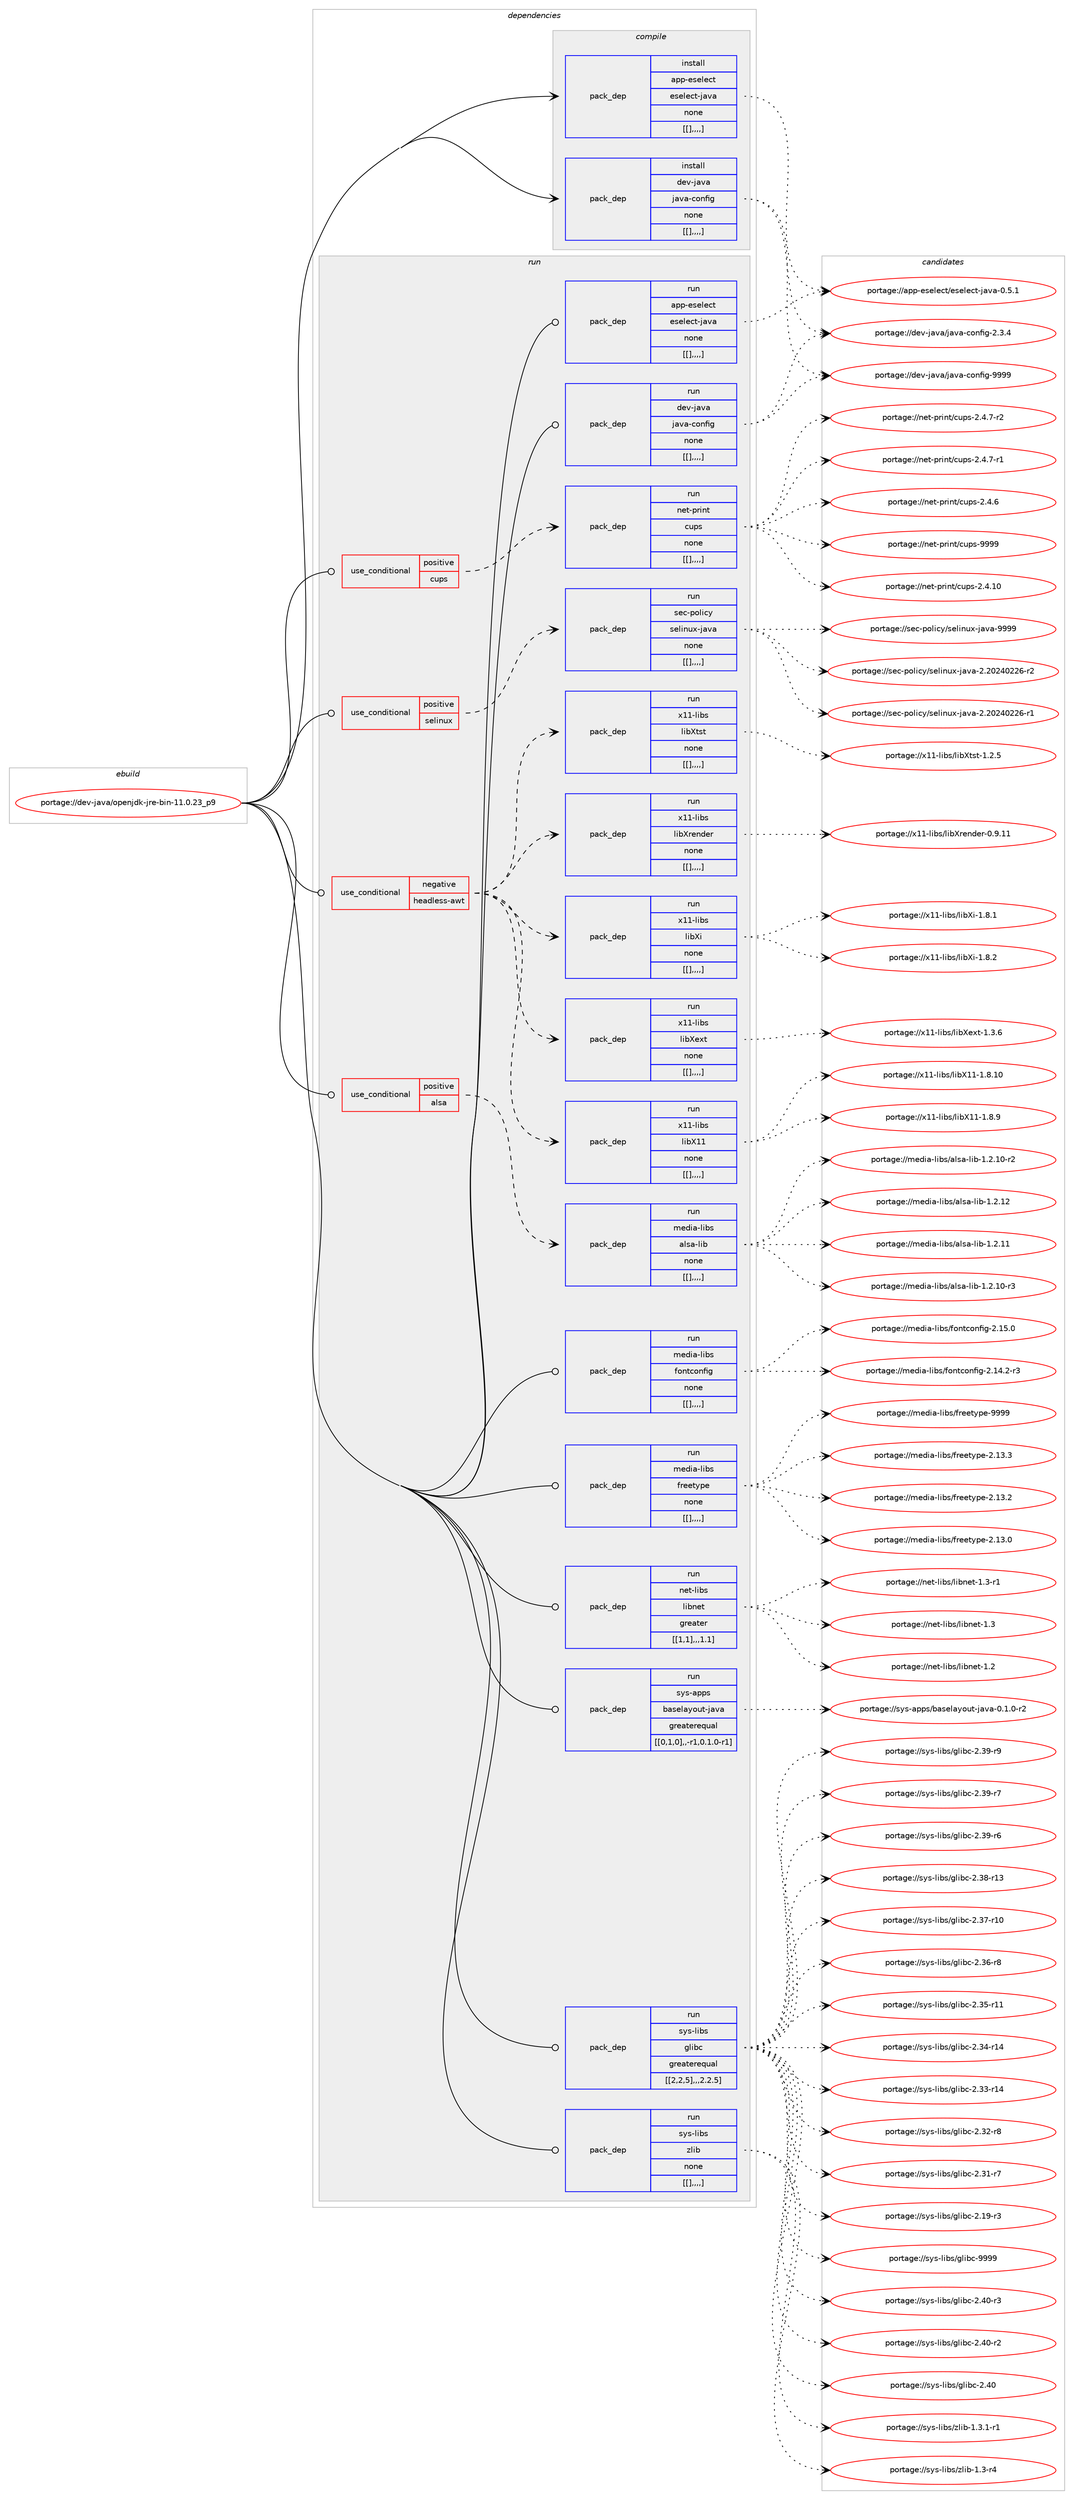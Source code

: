 digraph prolog {

# *************
# Graph options
# *************

newrank=true;
concentrate=true;
compound=true;
graph [rankdir=LR,fontname=Helvetica,fontsize=10,ranksep=1.5];#, ranksep=2.5, nodesep=0.2];
edge  [arrowhead=vee];
node  [fontname=Helvetica,fontsize=10];

# **********
# The ebuild
# **********

subgraph cluster_leftcol {
color=gray;
label=<<i>ebuild</i>>;
id [label="portage://dev-java/openjdk-jre-bin-11.0.23_p9", color=red, width=4, href="../dev-java/openjdk-jre-bin-11.0.23_p9.svg"];
}

# ****************
# The dependencies
# ****************

subgraph cluster_midcol {
color=gray;
label=<<i>dependencies</i>>;
subgraph cluster_compile {
fillcolor="#eeeeee";
style=filled;
label=<<i>compile</i>>;
subgraph pack73317 {
dependency97110 [label=<<TABLE BORDER="0" CELLBORDER="1" CELLSPACING="0" CELLPADDING="4" WIDTH="220"><TR><TD ROWSPAN="6" CELLPADDING="30">pack_dep</TD></TR><TR><TD WIDTH="110">install</TD></TR><TR><TD>app-eselect</TD></TR><TR><TD>eselect-java</TD></TR><TR><TD>none</TD></TR><TR><TD>[[],,,,]</TD></TR></TABLE>>, shape=none, color=blue];
}
id:e -> dependency97110:w [weight=20,style="solid",arrowhead="vee"];
subgraph pack73318 {
dependency97111 [label=<<TABLE BORDER="0" CELLBORDER="1" CELLSPACING="0" CELLPADDING="4" WIDTH="220"><TR><TD ROWSPAN="6" CELLPADDING="30">pack_dep</TD></TR><TR><TD WIDTH="110">install</TD></TR><TR><TD>dev-java</TD></TR><TR><TD>java-config</TD></TR><TR><TD>none</TD></TR><TR><TD>[[],,,,]</TD></TR></TABLE>>, shape=none, color=blue];
}
id:e -> dependency97111:w [weight=20,style="solid",arrowhead="vee"];
}
subgraph cluster_compileandrun {
fillcolor="#eeeeee";
style=filled;
label=<<i>compile and run</i>>;
}
subgraph cluster_run {
fillcolor="#eeeeee";
style=filled;
label=<<i>run</i>>;
subgraph cond22737 {
dependency97112 [label=<<TABLE BORDER="0" CELLBORDER="1" CELLSPACING="0" CELLPADDING="4"><TR><TD ROWSPAN="3" CELLPADDING="10">use_conditional</TD></TR><TR><TD>negative</TD></TR><TR><TD>headless-awt</TD></TR></TABLE>>, shape=none, color=red];
subgraph pack73319 {
dependency97113 [label=<<TABLE BORDER="0" CELLBORDER="1" CELLSPACING="0" CELLPADDING="4" WIDTH="220"><TR><TD ROWSPAN="6" CELLPADDING="30">pack_dep</TD></TR><TR><TD WIDTH="110">run</TD></TR><TR><TD>x11-libs</TD></TR><TR><TD>libX11</TD></TR><TR><TD>none</TD></TR><TR><TD>[[],,,,]</TD></TR></TABLE>>, shape=none, color=blue];
}
dependency97112:e -> dependency97113:w [weight=20,style="dashed",arrowhead="vee"];
subgraph pack73320 {
dependency97114 [label=<<TABLE BORDER="0" CELLBORDER="1" CELLSPACING="0" CELLPADDING="4" WIDTH="220"><TR><TD ROWSPAN="6" CELLPADDING="30">pack_dep</TD></TR><TR><TD WIDTH="110">run</TD></TR><TR><TD>x11-libs</TD></TR><TR><TD>libXext</TD></TR><TR><TD>none</TD></TR><TR><TD>[[],,,,]</TD></TR></TABLE>>, shape=none, color=blue];
}
dependency97112:e -> dependency97114:w [weight=20,style="dashed",arrowhead="vee"];
subgraph pack73321 {
dependency97115 [label=<<TABLE BORDER="0" CELLBORDER="1" CELLSPACING="0" CELLPADDING="4" WIDTH="220"><TR><TD ROWSPAN="6" CELLPADDING="30">pack_dep</TD></TR><TR><TD WIDTH="110">run</TD></TR><TR><TD>x11-libs</TD></TR><TR><TD>libXi</TD></TR><TR><TD>none</TD></TR><TR><TD>[[],,,,]</TD></TR></TABLE>>, shape=none, color=blue];
}
dependency97112:e -> dependency97115:w [weight=20,style="dashed",arrowhead="vee"];
subgraph pack73322 {
dependency97116 [label=<<TABLE BORDER="0" CELLBORDER="1" CELLSPACING="0" CELLPADDING="4" WIDTH="220"><TR><TD ROWSPAN="6" CELLPADDING="30">pack_dep</TD></TR><TR><TD WIDTH="110">run</TD></TR><TR><TD>x11-libs</TD></TR><TR><TD>libXrender</TD></TR><TR><TD>none</TD></TR><TR><TD>[[],,,,]</TD></TR></TABLE>>, shape=none, color=blue];
}
dependency97112:e -> dependency97116:w [weight=20,style="dashed",arrowhead="vee"];
subgraph pack73323 {
dependency97117 [label=<<TABLE BORDER="0" CELLBORDER="1" CELLSPACING="0" CELLPADDING="4" WIDTH="220"><TR><TD ROWSPAN="6" CELLPADDING="30">pack_dep</TD></TR><TR><TD WIDTH="110">run</TD></TR><TR><TD>x11-libs</TD></TR><TR><TD>libXtst</TD></TR><TR><TD>none</TD></TR><TR><TD>[[],,,,]</TD></TR></TABLE>>, shape=none, color=blue];
}
dependency97112:e -> dependency97117:w [weight=20,style="dashed",arrowhead="vee"];
}
id:e -> dependency97112:w [weight=20,style="solid",arrowhead="odot"];
subgraph cond22738 {
dependency97118 [label=<<TABLE BORDER="0" CELLBORDER="1" CELLSPACING="0" CELLPADDING="4"><TR><TD ROWSPAN="3" CELLPADDING="10">use_conditional</TD></TR><TR><TD>positive</TD></TR><TR><TD>alsa</TD></TR></TABLE>>, shape=none, color=red];
subgraph pack73324 {
dependency97119 [label=<<TABLE BORDER="0" CELLBORDER="1" CELLSPACING="0" CELLPADDING="4" WIDTH="220"><TR><TD ROWSPAN="6" CELLPADDING="30">pack_dep</TD></TR><TR><TD WIDTH="110">run</TD></TR><TR><TD>media-libs</TD></TR><TR><TD>alsa-lib</TD></TR><TR><TD>none</TD></TR><TR><TD>[[],,,,]</TD></TR></TABLE>>, shape=none, color=blue];
}
dependency97118:e -> dependency97119:w [weight=20,style="dashed",arrowhead="vee"];
}
id:e -> dependency97118:w [weight=20,style="solid",arrowhead="odot"];
subgraph cond22739 {
dependency97120 [label=<<TABLE BORDER="0" CELLBORDER="1" CELLSPACING="0" CELLPADDING="4"><TR><TD ROWSPAN="3" CELLPADDING="10">use_conditional</TD></TR><TR><TD>positive</TD></TR><TR><TD>cups</TD></TR></TABLE>>, shape=none, color=red];
subgraph pack73325 {
dependency97121 [label=<<TABLE BORDER="0" CELLBORDER="1" CELLSPACING="0" CELLPADDING="4" WIDTH="220"><TR><TD ROWSPAN="6" CELLPADDING="30">pack_dep</TD></TR><TR><TD WIDTH="110">run</TD></TR><TR><TD>net-print</TD></TR><TR><TD>cups</TD></TR><TR><TD>none</TD></TR><TR><TD>[[],,,,]</TD></TR></TABLE>>, shape=none, color=blue];
}
dependency97120:e -> dependency97121:w [weight=20,style="dashed",arrowhead="vee"];
}
id:e -> dependency97120:w [weight=20,style="solid",arrowhead="odot"];
subgraph cond22740 {
dependency97122 [label=<<TABLE BORDER="0" CELLBORDER="1" CELLSPACING="0" CELLPADDING="4"><TR><TD ROWSPAN="3" CELLPADDING="10">use_conditional</TD></TR><TR><TD>positive</TD></TR><TR><TD>selinux</TD></TR></TABLE>>, shape=none, color=red];
subgraph pack73326 {
dependency97123 [label=<<TABLE BORDER="0" CELLBORDER="1" CELLSPACING="0" CELLPADDING="4" WIDTH="220"><TR><TD ROWSPAN="6" CELLPADDING="30">pack_dep</TD></TR><TR><TD WIDTH="110">run</TD></TR><TR><TD>sec-policy</TD></TR><TR><TD>selinux-java</TD></TR><TR><TD>none</TD></TR><TR><TD>[[],,,,]</TD></TR></TABLE>>, shape=none, color=blue];
}
dependency97122:e -> dependency97123:w [weight=20,style="dashed",arrowhead="vee"];
}
id:e -> dependency97122:w [weight=20,style="solid",arrowhead="odot"];
subgraph pack73327 {
dependency97124 [label=<<TABLE BORDER="0" CELLBORDER="1" CELLSPACING="0" CELLPADDING="4" WIDTH="220"><TR><TD ROWSPAN="6" CELLPADDING="30">pack_dep</TD></TR><TR><TD WIDTH="110">run</TD></TR><TR><TD>app-eselect</TD></TR><TR><TD>eselect-java</TD></TR><TR><TD>none</TD></TR><TR><TD>[[],,,,]</TD></TR></TABLE>>, shape=none, color=blue];
}
id:e -> dependency97124:w [weight=20,style="solid",arrowhead="odot"];
subgraph pack73328 {
dependency97125 [label=<<TABLE BORDER="0" CELLBORDER="1" CELLSPACING="0" CELLPADDING="4" WIDTH="220"><TR><TD ROWSPAN="6" CELLPADDING="30">pack_dep</TD></TR><TR><TD WIDTH="110">run</TD></TR><TR><TD>dev-java</TD></TR><TR><TD>java-config</TD></TR><TR><TD>none</TD></TR><TR><TD>[[],,,,]</TD></TR></TABLE>>, shape=none, color=blue];
}
id:e -> dependency97125:w [weight=20,style="solid",arrowhead="odot"];
subgraph pack73329 {
dependency97126 [label=<<TABLE BORDER="0" CELLBORDER="1" CELLSPACING="0" CELLPADDING="4" WIDTH="220"><TR><TD ROWSPAN="6" CELLPADDING="30">pack_dep</TD></TR><TR><TD WIDTH="110">run</TD></TR><TR><TD>media-libs</TD></TR><TR><TD>fontconfig</TD></TR><TR><TD>none</TD></TR><TR><TD>[[],,,,]</TD></TR></TABLE>>, shape=none, color=blue];
}
id:e -> dependency97126:w [weight=20,style="solid",arrowhead="odot"];
subgraph pack73330 {
dependency97127 [label=<<TABLE BORDER="0" CELLBORDER="1" CELLSPACING="0" CELLPADDING="4" WIDTH="220"><TR><TD ROWSPAN="6" CELLPADDING="30">pack_dep</TD></TR><TR><TD WIDTH="110">run</TD></TR><TR><TD>media-libs</TD></TR><TR><TD>freetype</TD></TR><TR><TD>none</TD></TR><TR><TD>[[],,,,]</TD></TR></TABLE>>, shape=none, color=blue];
}
id:e -> dependency97127:w [weight=20,style="solid",arrowhead="odot"];
subgraph pack73331 {
dependency97128 [label=<<TABLE BORDER="0" CELLBORDER="1" CELLSPACING="0" CELLPADDING="4" WIDTH="220"><TR><TD ROWSPAN="6" CELLPADDING="30">pack_dep</TD></TR><TR><TD WIDTH="110">run</TD></TR><TR><TD>net-libs</TD></TR><TR><TD>libnet</TD></TR><TR><TD>greater</TD></TR><TR><TD>[[1,1],,,1.1]</TD></TR></TABLE>>, shape=none, color=blue];
}
id:e -> dependency97128:w [weight=20,style="solid",arrowhead="odot"];
subgraph pack73332 {
dependency97129 [label=<<TABLE BORDER="0" CELLBORDER="1" CELLSPACING="0" CELLPADDING="4" WIDTH="220"><TR><TD ROWSPAN="6" CELLPADDING="30">pack_dep</TD></TR><TR><TD WIDTH="110">run</TD></TR><TR><TD>sys-apps</TD></TR><TR><TD>baselayout-java</TD></TR><TR><TD>greaterequal</TD></TR><TR><TD>[[0,1,0],,-r1,0.1.0-r1]</TD></TR></TABLE>>, shape=none, color=blue];
}
id:e -> dependency97129:w [weight=20,style="solid",arrowhead="odot"];
subgraph pack73333 {
dependency97130 [label=<<TABLE BORDER="0" CELLBORDER="1" CELLSPACING="0" CELLPADDING="4" WIDTH="220"><TR><TD ROWSPAN="6" CELLPADDING="30">pack_dep</TD></TR><TR><TD WIDTH="110">run</TD></TR><TR><TD>sys-libs</TD></TR><TR><TD>glibc</TD></TR><TR><TD>greaterequal</TD></TR><TR><TD>[[2,2,5],,,2.2.5]</TD></TR></TABLE>>, shape=none, color=blue];
}
id:e -> dependency97130:w [weight=20,style="solid",arrowhead="odot"];
subgraph pack73334 {
dependency97131 [label=<<TABLE BORDER="0" CELLBORDER="1" CELLSPACING="0" CELLPADDING="4" WIDTH="220"><TR><TD ROWSPAN="6" CELLPADDING="30">pack_dep</TD></TR><TR><TD WIDTH="110">run</TD></TR><TR><TD>sys-libs</TD></TR><TR><TD>zlib</TD></TR><TR><TD>none</TD></TR><TR><TD>[[],,,,]</TD></TR></TABLE>>, shape=none, color=blue];
}
id:e -> dependency97131:w [weight=20,style="solid",arrowhead="odot"];
}
}

# **************
# The candidates
# **************

subgraph cluster_choices {
rank=same;
color=gray;
label=<<i>candidates</i>>;

subgraph choice73317 {
color=black;
nodesep=1;
choice9711211245101115101108101991164710111510110810199116451069711897454846534649 [label="portage://app-eselect/eselect-java-0.5.1", color=red, width=4,href="../app-eselect/eselect-java-0.5.1.svg"];
dependency97110:e -> choice9711211245101115101108101991164710111510110810199116451069711897454846534649:w [style=dotted,weight="100"];
}
subgraph choice73318 {
color=black;
nodesep=1;
choice10010111845106971189747106971189745991111101021051034557575757 [label="portage://dev-java/java-config-9999", color=red, width=4,href="../dev-java/java-config-9999.svg"];
choice1001011184510697118974710697118974599111110102105103455046514652 [label="portage://dev-java/java-config-2.3.4", color=red, width=4,href="../dev-java/java-config-2.3.4.svg"];
dependency97111:e -> choice10010111845106971189747106971189745991111101021051034557575757:w [style=dotted,weight="100"];
dependency97111:e -> choice1001011184510697118974710697118974599111110102105103455046514652:w [style=dotted,weight="100"];
}
subgraph choice73319 {
color=black;
nodesep=1;
choice12049494510810598115471081059888494945494656464948 [label="portage://x11-libs/libX11-1.8.10", color=red, width=4,href="../x11-libs/libX11-1.8.10.svg"];
choice120494945108105981154710810598884949454946564657 [label="portage://x11-libs/libX11-1.8.9", color=red, width=4,href="../x11-libs/libX11-1.8.9.svg"];
dependency97113:e -> choice12049494510810598115471081059888494945494656464948:w [style=dotted,weight="100"];
dependency97113:e -> choice120494945108105981154710810598884949454946564657:w [style=dotted,weight="100"];
}
subgraph choice73320 {
color=black;
nodesep=1;
choice12049494510810598115471081059888101120116454946514654 [label="portage://x11-libs/libXext-1.3.6", color=red, width=4,href="../x11-libs/libXext-1.3.6.svg"];
dependency97114:e -> choice12049494510810598115471081059888101120116454946514654:w [style=dotted,weight="100"];
}
subgraph choice73321 {
color=black;
nodesep=1;
choice12049494510810598115471081059888105454946564650 [label="portage://x11-libs/libXi-1.8.2", color=red, width=4,href="../x11-libs/libXi-1.8.2.svg"];
choice12049494510810598115471081059888105454946564649 [label="portage://x11-libs/libXi-1.8.1", color=red, width=4,href="../x11-libs/libXi-1.8.1.svg"];
dependency97115:e -> choice12049494510810598115471081059888105454946564650:w [style=dotted,weight="100"];
dependency97115:e -> choice12049494510810598115471081059888105454946564649:w [style=dotted,weight="100"];
}
subgraph choice73322 {
color=black;
nodesep=1;
choice1204949451081059811547108105988811410111010010111445484657464949 [label="portage://x11-libs/libXrender-0.9.11", color=red, width=4,href="../x11-libs/libXrender-0.9.11.svg"];
dependency97116:e -> choice1204949451081059811547108105988811410111010010111445484657464949:w [style=dotted,weight="100"];
}
subgraph choice73323 {
color=black;
nodesep=1;
choice12049494510810598115471081059888116115116454946504653 [label="portage://x11-libs/libXtst-1.2.5", color=red, width=4,href="../x11-libs/libXtst-1.2.5.svg"];
dependency97117:e -> choice12049494510810598115471081059888116115116454946504653:w [style=dotted,weight="100"];
}
subgraph choice73324 {
color=black;
nodesep=1;
choice109101100105974510810598115479710811597451081059845494650464950 [label="portage://media-libs/alsa-lib-1.2.12", color=red, width=4,href="../media-libs/alsa-lib-1.2.12.svg"];
choice109101100105974510810598115479710811597451081059845494650464949 [label="portage://media-libs/alsa-lib-1.2.11", color=red, width=4,href="../media-libs/alsa-lib-1.2.11.svg"];
choice1091011001059745108105981154797108115974510810598454946504649484511451 [label="portage://media-libs/alsa-lib-1.2.10-r3", color=red, width=4,href="../media-libs/alsa-lib-1.2.10-r3.svg"];
choice1091011001059745108105981154797108115974510810598454946504649484511450 [label="portage://media-libs/alsa-lib-1.2.10-r2", color=red, width=4,href="../media-libs/alsa-lib-1.2.10-r2.svg"];
dependency97119:e -> choice109101100105974510810598115479710811597451081059845494650464950:w [style=dotted,weight="100"];
dependency97119:e -> choice109101100105974510810598115479710811597451081059845494650464949:w [style=dotted,weight="100"];
dependency97119:e -> choice1091011001059745108105981154797108115974510810598454946504649484511451:w [style=dotted,weight="100"];
dependency97119:e -> choice1091011001059745108105981154797108115974510810598454946504649484511450:w [style=dotted,weight="100"];
}
subgraph choice73325 {
color=black;
nodesep=1;
choice1101011164511211410511011647991171121154557575757 [label="portage://net-print/cups-9999", color=red, width=4,href="../net-print/cups-9999.svg"];
choice11010111645112114105110116479911711211545504652464948 [label="portage://net-print/cups-2.4.10", color=red, width=4,href="../net-print/cups-2.4.10.svg"];
choice1101011164511211410511011647991171121154550465246554511450 [label="portage://net-print/cups-2.4.7-r2", color=red, width=4,href="../net-print/cups-2.4.7-r2.svg"];
choice1101011164511211410511011647991171121154550465246554511449 [label="portage://net-print/cups-2.4.7-r1", color=red, width=4,href="../net-print/cups-2.4.7-r1.svg"];
choice110101116451121141051101164799117112115455046524654 [label="portage://net-print/cups-2.4.6", color=red, width=4,href="../net-print/cups-2.4.6.svg"];
dependency97121:e -> choice1101011164511211410511011647991171121154557575757:w [style=dotted,weight="100"];
dependency97121:e -> choice11010111645112114105110116479911711211545504652464948:w [style=dotted,weight="100"];
dependency97121:e -> choice1101011164511211410511011647991171121154550465246554511450:w [style=dotted,weight="100"];
dependency97121:e -> choice1101011164511211410511011647991171121154550465246554511449:w [style=dotted,weight="100"];
dependency97121:e -> choice110101116451121141051101164799117112115455046524654:w [style=dotted,weight="100"];
}
subgraph choice73326 {
color=black;
nodesep=1;
choice115101994511211110810599121471151011081051101171204510697118974557575757 [label="portage://sec-policy/selinux-java-9999", color=red, width=4,href="../sec-policy/selinux-java-9999.svg"];
choice1151019945112111108105991214711510110810511011712045106971189745504650485052485050544511450 [label="portage://sec-policy/selinux-java-2.20240226-r2", color=red, width=4,href="../sec-policy/selinux-java-2.20240226-r2.svg"];
choice1151019945112111108105991214711510110810511011712045106971189745504650485052485050544511449 [label="portage://sec-policy/selinux-java-2.20240226-r1", color=red, width=4,href="../sec-policy/selinux-java-2.20240226-r1.svg"];
dependency97123:e -> choice115101994511211110810599121471151011081051101171204510697118974557575757:w [style=dotted,weight="100"];
dependency97123:e -> choice1151019945112111108105991214711510110810511011712045106971189745504650485052485050544511450:w [style=dotted,weight="100"];
dependency97123:e -> choice1151019945112111108105991214711510110810511011712045106971189745504650485052485050544511449:w [style=dotted,weight="100"];
}
subgraph choice73327 {
color=black;
nodesep=1;
choice9711211245101115101108101991164710111510110810199116451069711897454846534649 [label="portage://app-eselect/eselect-java-0.5.1", color=red, width=4,href="../app-eselect/eselect-java-0.5.1.svg"];
dependency97124:e -> choice9711211245101115101108101991164710111510110810199116451069711897454846534649:w [style=dotted,weight="100"];
}
subgraph choice73328 {
color=black;
nodesep=1;
choice10010111845106971189747106971189745991111101021051034557575757 [label="portage://dev-java/java-config-9999", color=red, width=4,href="../dev-java/java-config-9999.svg"];
choice1001011184510697118974710697118974599111110102105103455046514652 [label="portage://dev-java/java-config-2.3.4", color=red, width=4,href="../dev-java/java-config-2.3.4.svg"];
dependency97125:e -> choice10010111845106971189747106971189745991111101021051034557575757:w [style=dotted,weight="100"];
dependency97125:e -> choice1001011184510697118974710697118974599111110102105103455046514652:w [style=dotted,weight="100"];
}
subgraph choice73329 {
color=black;
nodesep=1;
choice109101100105974510810598115471021111101169911111010210510345504649534648 [label="portage://media-libs/fontconfig-2.15.0", color=red, width=4,href="../media-libs/fontconfig-2.15.0.svg"];
choice1091011001059745108105981154710211111011699111110102105103455046495246504511451 [label="portage://media-libs/fontconfig-2.14.2-r3", color=red, width=4,href="../media-libs/fontconfig-2.14.2-r3.svg"];
dependency97126:e -> choice109101100105974510810598115471021111101169911111010210510345504649534648:w [style=dotted,weight="100"];
dependency97126:e -> choice1091011001059745108105981154710211111011699111110102105103455046495246504511451:w [style=dotted,weight="100"];
}
subgraph choice73330 {
color=black;
nodesep=1;
choice109101100105974510810598115471021141011011161211121014557575757 [label="portage://media-libs/freetype-9999", color=red, width=4,href="../media-libs/freetype-9999.svg"];
choice1091011001059745108105981154710211410110111612111210145504649514651 [label="portage://media-libs/freetype-2.13.3", color=red, width=4,href="../media-libs/freetype-2.13.3.svg"];
choice1091011001059745108105981154710211410110111612111210145504649514650 [label="portage://media-libs/freetype-2.13.2", color=red, width=4,href="../media-libs/freetype-2.13.2.svg"];
choice1091011001059745108105981154710211410110111612111210145504649514648 [label="portage://media-libs/freetype-2.13.0", color=red, width=4,href="../media-libs/freetype-2.13.0.svg"];
dependency97127:e -> choice109101100105974510810598115471021141011011161211121014557575757:w [style=dotted,weight="100"];
dependency97127:e -> choice1091011001059745108105981154710211410110111612111210145504649514651:w [style=dotted,weight="100"];
dependency97127:e -> choice1091011001059745108105981154710211410110111612111210145504649514650:w [style=dotted,weight="100"];
dependency97127:e -> choice1091011001059745108105981154710211410110111612111210145504649514648:w [style=dotted,weight="100"];
}
subgraph choice73331 {
color=black;
nodesep=1;
choice11010111645108105981154710810598110101116454946514511449 [label="portage://net-libs/libnet-1.3-r1", color=red, width=4,href="../net-libs/libnet-1.3-r1.svg"];
choice1101011164510810598115471081059811010111645494651 [label="portage://net-libs/libnet-1.3", color=red, width=4,href="../net-libs/libnet-1.3.svg"];
choice1101011164510810598115471081059811010111645494650 [label="portage://net-libs/libnet-1.2", color=red, width=4,href="../net-libs/libnet-1.2.svg"];
dependency97128:e -> choice11010111645108105981154710810598110101116454946514511449:w [style=dotted,weight="100"];
dependency97128:e -> choice1101011164510810598115471081059811010111645494651:w [style=dotted,weight="100"];
dependency97128:e -> choice1101011164510810598115471081059811010111645494650:w [style=dotted,weight="100"];
}
subgraph choice73332 {
color=black;
nodesep=1;
choice1151211154597112112115479897115101108971211111171164510697118974548464946484511450 [label="portage://sys-apps/baselayout-java-0.1.0-r2", color=red, width=4,href="../sys-apps/baselayout-java-0.1.0-r2.svg"];
dependency97129:e -> choice1151211154597112112115479897115101108971211111171164510697118974548464946484511450:w [style=dotted,weight="100"];
}
subgraph choice73333 {
color=black;
nodesep=1;
choice11512111545108105981154710310810598994557575757 [label="portage://sys-libs/glibc-9999", color=red, width=4,href="../sys-libs/glibc-9999.svg"];
choice115121115451081059811547103108105989945504652484511451 [label="portage://sys-libs/glibc-2.40-r3", color=red, width=4,href="../sys-libs/glibc-2.40-r3.svg"];
choice115121115451081059811547103108105989945504652484511450 [label="portage://sys-libs/glibc-2.40-r2", color=red, width=4,href="../sys-libs/glibc-2.40-r2.svg"];
choice11512111545108105981154710310810598994550465248 [label="portage://sys-libs/glibc-2.40", color=red, width=4,href="../sys-libs/glibc-2.40.svg"];
choice115121115451081059811547103108105989945504651574511457 [label="portage://sys-libs/glibc-2.39-r9", color=red, width=4,href="../sys-libs/glibc-2.39-r9.svg"];
choice115121115451081059811547103108105989945504651574511455 [label="portage://sys-libs/glibc-2.39-r7", color=red, width=4,href="../sys-libs/glibc-2.39-r7.svg"];
choice115121115451081059811547103108105989945504651574511454 [label="portage://sys-libs/glibc-2.39-r6", color=red, width=4,href="../sys-libs/glibc-2.39-r6.svg"];
choice11512111545108105981154710310810598994550465156451144951 [label="portage://sys-libs/glibc-2.38-r13", color=red, width=4,href="../sys-libs/glibc-2.38-r13.svg"];
choice11512111545108105981154710310810598994550465155451144948 [label="portage://sys-libs/glibc-2.37-r10", color=red, width=4,href="../sys-libs/glibc-2.37-r10.svg"];
choice115121115451081059811547103108105989945504651544511456 [label="portage://sys-libs/glibc-2.36-r8", color=red, width=4,href="../sys-libs/glibc-2.36-r8.svg"];
choice11512111545108105981154710310810598994550465153451144949 [label="portage://sys-libs/glibc-2.35-r11", color=red, width=4,href="../sys-libs/glibc-2.35-r11.svg"];
choice11512111545108105981154710310810598994550465152451144952 [label="portage://sys-libs/glibc-2.34-r14", color=red, width=4,href="../sys-libs/glibc-2.34-r14.svg"];
choice11512111545108105981154710310810598994550465151451144952 [label="portage://sys-libs/glibc-2.33-r14", color=red, width=4,href="../sys-libs/glibc-2.33-r14.svg"];
choice115121115451081059811547103108105989945504651504511456 [label="portage://sys-libs/glibc-2.32-r8", color=red, width=4,href="../sys-libs/glibc-2.32-r8.svg"];
choice115121115451081059811547103108105989945504651494511455 [label="portage://sys-libs/glibc-2.31-r7", color=red, width=4,href="../sys-libs/glibc-2.31-r7.svg"];
choice115121115451081059811547103108105989945504649574511451 [label="portage://sys-libs/glibc-2.19-r3", color=red, width=4,href="../sys-libs/glibc-2.19-r3.svg"];
dependency97130:e -> choice11512111545108105981154710310810598994557575757:w [style=dotted,weight="100"];
dependency97130:e -> choice115121115451081059811547103108105989945504652484511451:w [style=dotted,weight="100"];
dependency97130:e -> choice115121115451081059811547103108105989945504652484511450:w [style=dotted,weight="100"];
dependency97130:e -> choice11512111545108105981154710310810598994550465248:w [style=dotted,weight="100"];
dependency97130:e -> choice115121115451081059811547103108105989945504651574511457:w [style=dotted,weight="100"];
dependency97130:e -> choice115121115451081059811547103108105989945504651574511455:w [style=dotted,weight="100"];
dependency97130:e -> choice115121115451081059811547103108105989945504651574511454:w [style=dotted,weight="100"];
dependency97130:e -> choice11512111545108105981154710310810598994550465156451144951:w [style=dotted,weight="100"];
dependency97130:e -> choice11512111545108105981154710310810598994550465155451144948:w [style=dotted,weight="100"];
dependency97130:e -> choice115121115451081059811547103108105989945504651544511456:w [style=dotted,weight="100"];
dependency97130:e -> choice11512111545108105981154710310810598994550465153451144949:w [style=dotted,weight="100"];
dependency97130:e -> choice11512111545108105981154710310810598994550465152451144952:w [style=dotted,weight="100"];
dependency97130:e -> choice11512111545108105981154710310810598994550465151451144952:w [style=dotted,weight="100"];
dependency97130:e -> choice115121115451081059811547103108105989945504651504511456:w [style=dotted,weight="100"];
dependency97130:e -> choice115121115451081059811547103108105989945504651494511455:w [style=dotted,weight="100"];
dependency97130:e -> choice115121115451081059811547103108105989945504649574511451:w [style=dotted,weight="100"];
}
subgraph choice73334 {
color=black;
nodesep=1;
choice115121115451081059811547122108105984549465146494511449 [label="portage://sys-libs/zlib-1.3.1-r1", color=red, width=4,href="../sys-libs/zlib-1.3.1-r1.svg"];
choice11512111545108105981154712210810598454946514511452 [label="portage://sys-libs/zlib-1.3-r4", color=red, width=4,href="../sys-libs/zlib-1.3-r4.svg"];
dependency97131:e -> choice115121115451081059811547122108105984549465146494511449:w [style=dotted,weight="100"];
dependency97131:e -> choice11512111545108105981154712210810598454946514511452:w [style=dotted,weight="100"];
}
}

}
